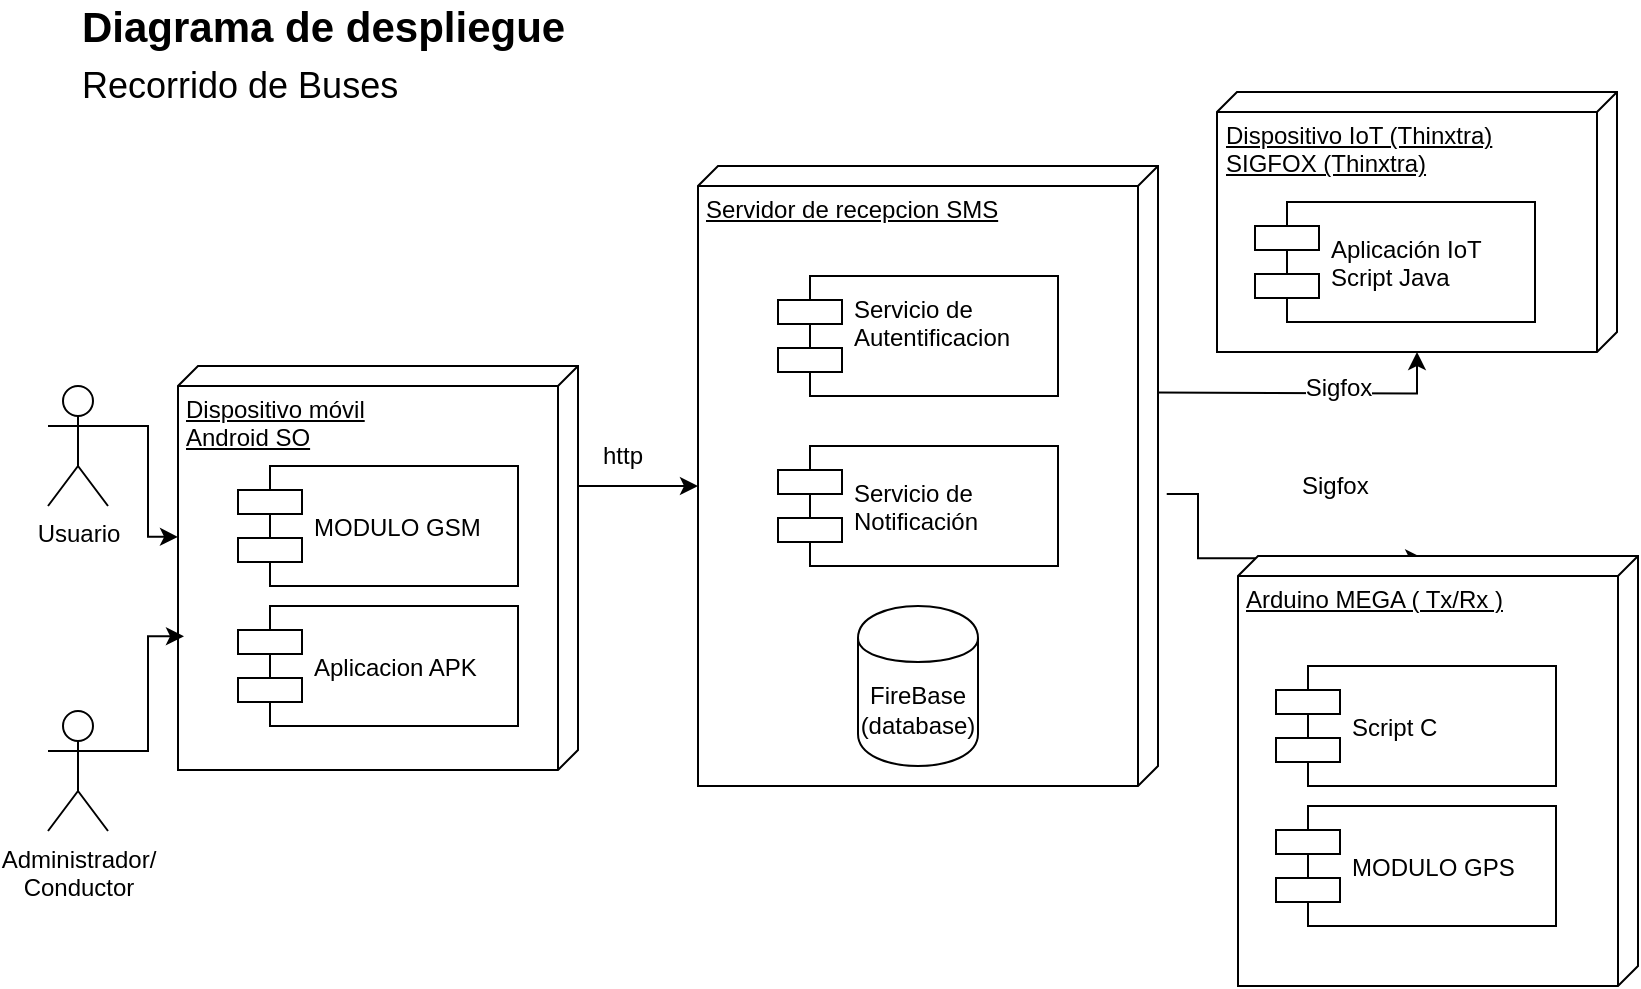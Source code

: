 <mxfile version="12.5.6" type="google"><diagram id="F3sC3-DuQwY6wJGOkU5A" name="Page-1"><mxGraphModel dx="1024" dy="566" grid="1" gridSize="10" guides="1" tooltips="1" connect="1" arrows="1" fold="1" page="1" pageScale="1" pageWidth="827" pageHeight="1169" math="0" shadow="0"><root><mxCell id="0"/><mxCell id="1" parent="0"/><mxCell id="5EpcLd_RDZAj9Y19SkAj-1" value="Diagrama de despliegue" style="text;html=1;strokeColor=none;fillColor=none;align=left;verticalAlign=middle;whiteSpace=wrap;rounded=0;fontSize=21;fontStyle=1" parent="1" vertex="1"><mxGeometry x="40" y="40" width="320" height="20" as="geometry"/></mxCell><mxCell id="5EpcLd_RDZAj9Y19SkAj-2" value="Recorrido de Buses" style="text;html=1;strokeColor=none;fillColor=none;align=left;verticalAlign=middle;whiteSpace=wrap;rounded=0;fontSize=18;fontStyle=0" parent="1" vertex="1"><mxGeometry x="40" y="70" width="220" height="20" as="geometry"/></mxCell><mxCell id="5EpcLd_RDZAj9Y19SkAj-78" style="edgeStyle=orthogonalEdgeStyle;rounded=0;orthogonalLoop=1;jettySize=auto;html=1;exitX=0;exitY=0;exitDx=60;exitDy=0;exitPerimeter=0;entryX=0;entryY=0;entryDx=160;entryDy=230;entryPerimeter=0;" parent="1" source="5EpcLd_RDZAj9Y19SkAj-54" target="5EpcLd_RDZAj9Y19SkAj-68" edge="1"><mxGeometry relative="1" as="geometry"/></mxCell><mxCell id="5EpcLd_RDZAj9Y19SkAj-79" value="http" style="text;html=1;resizable=0;points=[];align=center;verticalAlign=middle;labelBackgroundColor=#ffffff;" parent="5EpcLd_RDZAj9Y19SkAj-78" vertex="1" connectable="0"><mxGeometry x="-0.422" y="-2" relative="1" as="geometry"><mxPoint x="4" y="-17" as="offset"/></mxGeometry></mxCell><mxCell id="5EpcLd_RDZAj9Y19SkAj-54" value="Dispositivo móvil&lt;br&gt;Android SO" style="verticalAlign=top;align=left;spacingTop=8;spacingLeft=2;spacingRight=12;shape=cube;size=10;direction=south;fontStyle=4;html=1;" parent="1" vertex="1"><mxGeometry x="90" y="220" width="200" height="202" as="geometry"/></mxCell><mxCell id="5EpcLd_RDZAj9Y19SkAj-55" value="Aplicacion APK" style="shape=component;align=left;spacingLeft=36;" parent="1" vertex="1"><mxGeometry x="120" y="340" width="140" height="60" as="geometry"/></mxCell><mxCell id="5EpcLd_RDZAj9Y19SkAj-77" style="edgeStyle=orthogonalEdgeStyle;rounded=0;orthogonalLoop=1;jettySize=auto;html=1;exitX=0.529;exitY=-0.019;exitDx=0;exitDy=0;exitPerimeter=0;entryX=0.005;entryY=0.537;entryDx=0;entryDy=0;entryPerimeter=0;" parent="1" source="5EpcLd_RDZAj9Y19SkAj-68" target="5EpcLd_RDZAj9Y19SkAj-56" edge="1"><mxGeometry relative="1" as="geometry"/></mxCell><mxCell id="5EpcLd_RDZAj9Y19SkAj-56" value="&lt;div&gt;Arduino MEGA ( Tx/Rx )&lt;/div&gt;" style="verticalAlign=top;align=left;spacingTop=8;spacingLeft=2;spacingRight=12;shape=cube;size=10;direction=south;fontStyle=4;html=1;" parent="1" vertex="1"><mxGeometry x="620" y="315" width="200" height="215" as="geometry"/></mxCell><mxCell id="5EpcLd_RDZAj9Y19SkAj-57" value="Script C" style="shape=component;align=left;spacingLeft=36;" parent="1" vertex="1"><mxGeometry x="639" y="370" width="140" height="60" as="geometry"/></mxCell><mxCell id="5EpcLd_RDZAj9Y19SkAj-67" style="edgeStyle=orthogonalEdgeStyle;rounded=0;orthogonalLoop=1;jettySize=auto;html=1;exitX=1;exitY=0.333;exitDx=0;exitDy=0;exitPerimeter=0;entryX=0.423;entryY=1;entryDx=0;entryDy=0;entryPerimeter=0;" parent="1" source="5EpcLd_RDZAj9Y19SkAj-58" target="5EpcLd_RDZAj9Y19SkAj-54" edge="1"><mxGeometry relative="1" as="geometry"/></mxCell><mxCell id="5EpcLd_RDZAj9Y19SkAj-58" value="Usuario" style="shape=umlActor;verticalLabelPosition=bottom;labelBackgroundColor=#ffffff;verticalAlign=top;html=1;" parent="1" vertex="1"><mxGeometry x="25" y="230" width="30" height="60" as="geometry"/></mxCell><mxCell id="5EpcLd_RDZAj9Y19SkAj-66" style="edgeStyle=orthogonalEdgeStyle;rounded=0;orthogonalLoop=1;jettySize=auto;html=1;exitX=1;exitY=0.333;exitDx=0;exitDy=0;exitPerimeter=0;entryX=0.669;entryY=0.985;entryDx=0;entryDy=0;entryPerimeter=0;" parent="1" source="5EpcLd_RDZAj9Y19SkAj-59" target="5EpcLd_RDZAj9Y19SkAj-54" edge="1"><mxGeometry relative="1" as="geometry"><Array as="points"><mxPoint x="75" y="413"/><mxPoint x="75" y="355"/></Array></mxGeometry></mxCell><mxCell id="5EpcLd_RDZAj9Y19SkAj-59" value="&lt;div&gt;Administrador/&lt;/div&gt;&lt;div&gt;Conductor&lt;/div&gt;" style="shape=umlActor;verticalLabelPosition=bottom;labelBackgroundColor=#ffffff;verticalAlign=top;html=1;" parent="1" vertex="1"><mxGeometry x="25" y="392.5" width="30" height="60" as="geometry"/></mxCell><mxCell id="5EpcLd_RDZAj9Y19SkAj-83" style="edgeStyle=orthogonalEdgeStyle;rounded=0;orthogonalLoop=1;jettySize=auto;html=1;exitX=0;exitY=0;exitDx=150;exitDy=0;exitPerimeter=0;" parent="1" target="5EpcLd_RDZAj9Y19SkAj-81" edge="1"><mxGeometry relative="1" as="geometry"><mxPoint x="549.833" y="233.167" as="sourcePoint"/></mxGeometry></mxCell><mxCell id="5EpcLd_RDZAj9Y19SkAj-84" value="Sigfox" style="text;html=1;resizable=0;points=[];align=center;verticalAlign=middle;labelBackgroundColor=#ffffff;" parent="5EpcLd_RDZAj9Y19SkAj-83" vertex="1" connectable="0"><mxGeometry x="0.274" y="-2" relative="1" as="geometry"><mxPoint x="5" y="-5" as="offset"/></mxGeometry></mxCell><mxCell id="5EpcLd_RDZAj9Y19SkAj-68" value="Servidor de recepcion SMS" style="verticalAlign=top;align=left;spacingTop=8;spacingLeft=2;spacingRight=12;shape=cube;size=10;direction=south;fontStyle=4;html=1;" parent="1" vertex="1"><mxGeometry x="350" y="120" width="230" height="310" as="geometry"/></mxCell><mxCell id="5EpcLd_RDZAj9Y19SkAj-71" value="Servicio de &#10;Autentificacion &#10;" style="shape=component;align=left;spacingLeft=36;" parent="1" vertex="1"><mxGeometry x="390" y="175" width="140" height="60" as="geometry"/></mxCell><mxCell id="5EpcLd_RDZAj9Y19SkAj-72" value="Servicio de &#10;Notificación" style="shape=component;align=left;spacingLeft=36;" parent="1" vertex="1"><mxGeometry x="390" y="260" width="140" height="60" as="geometry"/></mxCell><mxCell id="5EpcLd_RDZAj9Y19SkAj-73" value="FireBase (database)" style="shape=cylinder;whiteSpace=wrap;html=1;boundedLbl=1;backgroundOutline=1;" parent="1" vertex="1"><mxGeometry x="430" y="340" width="60" height="80" as="geometry"/></mxCell><mxCell id="5EpcLd_RDZAj9Y19SkAj-81" value="Dispositivo IoT (Thinxtra)&lt;br&gt;SIGFOX (Thinxtra)" style="verticalAlign=top;align=left;spacingTop=8;spacingLeft=2;spacingRight=12;shape=cube;size=10;direction=south;fontStyle=4;html=1;" parent="1" vertex="1"><mxGeometry x="609.5" y="83" width="200" height="130" as="geometry"/></mxCell><mxCell id="5EpcLd_RDZAj9Y19SkAj-82" value="Aplicación IoT&#10;Script Java" style="shape=component;align=left;spacingLeft=36;" parent="1" vertex="1"><mxGeometry x="628.5" y="138" width="140" height="60" as="geometry"/></mxCell><mxCell id="Bhzni5X2IoZTtDmrmTKt-11" value="Sigfox" style="text;html=1;resizable=0;points=[];autosize=1;align=left;verticalAlign=top;spacingTop=-4;" parent="1" vertex="1"><mxGeometry x="650" y="270" width="50" height="20" as="geometry"/></mxCell><mxCell id="Bhzni5X2IoZTtDmrmTKt-15" value="MODULO GSM" style="shape=component;align=left;spacingLeft=36;" parent="1" vertex="1"><mxGeometry x="120" y="270" width="140" height="60" as="geometry"/></mxCell><mxCell id="Bhzni5X2IoZTtDmrmTKt-19" value="MODULO GPS" style="shape=component;align=left;spacingLeft=36;" parent="1" vertex="1"><mxGeometry x="639" y="440" width="140" height="60" as="geometry"/></mxCell></root></mxGraphModel></diagram></mxfile>
